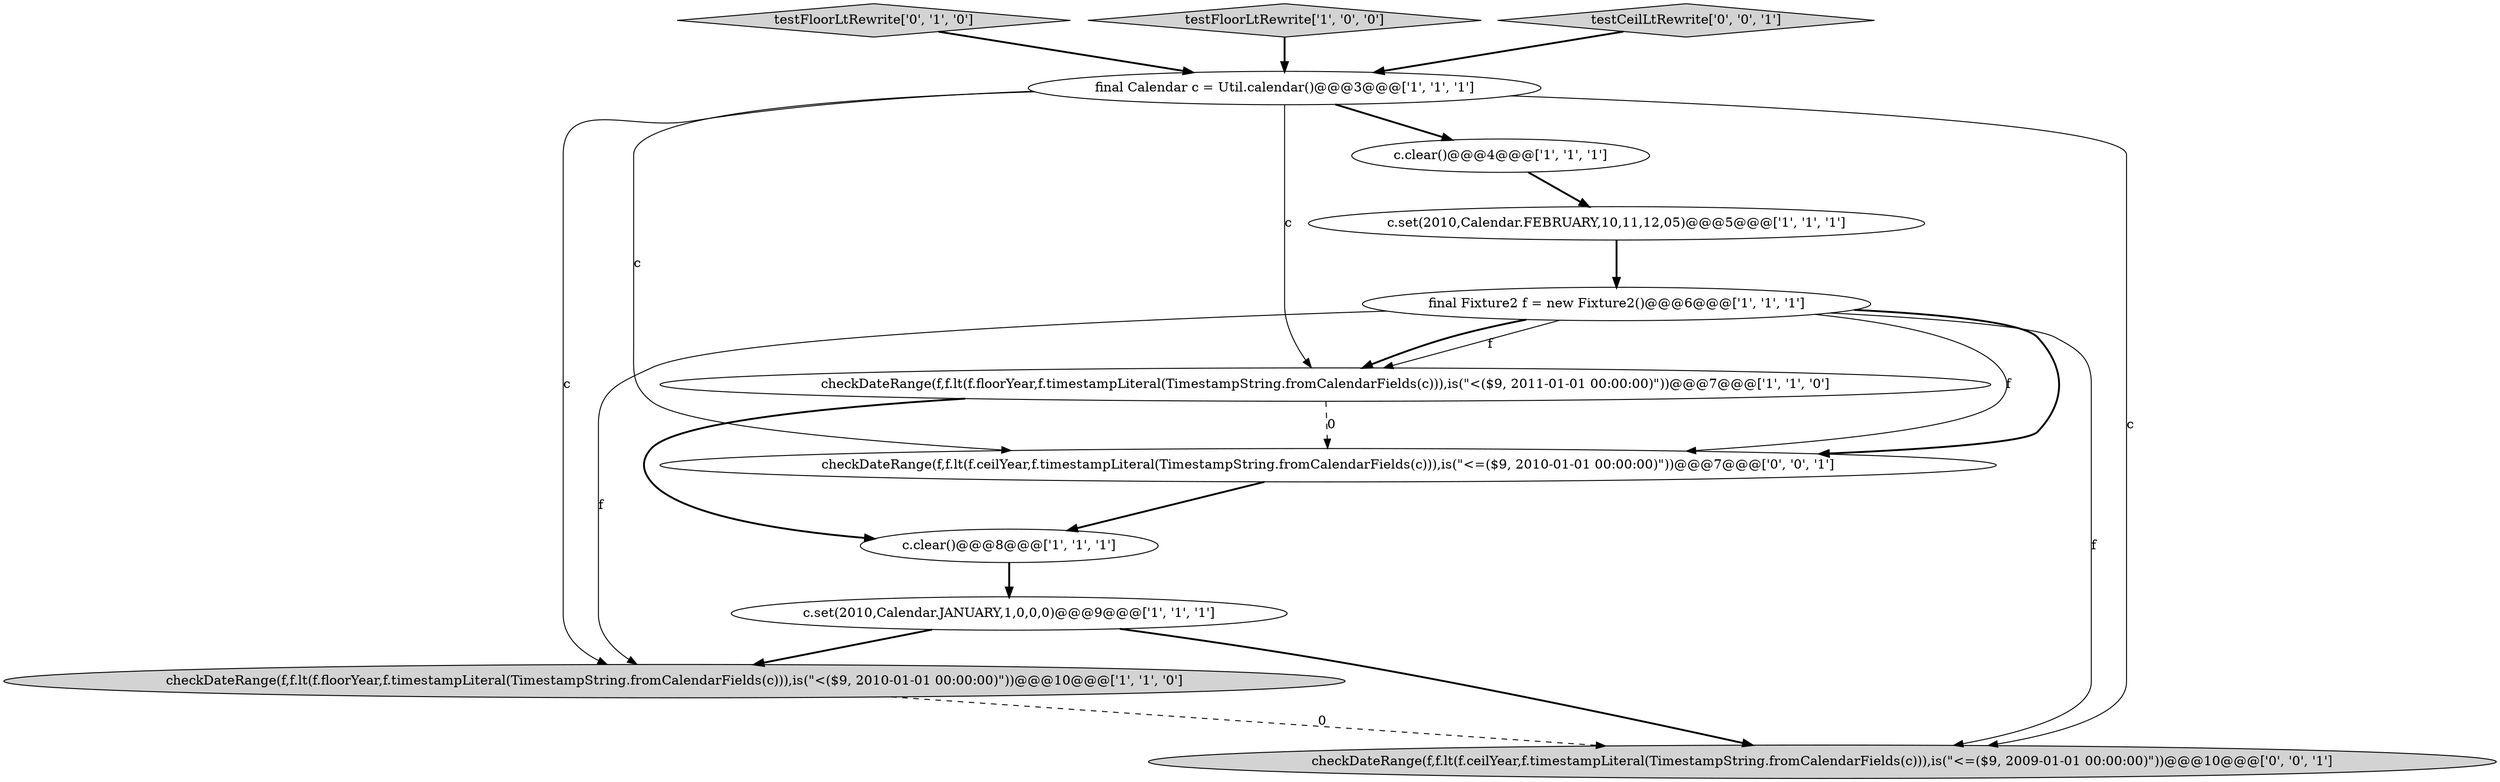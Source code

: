 digraph {
3 [style = filled, label = "c.clear()@@@4@@@['1', '1', '1']", fillcolor = white, shape = ellipse image = "AAA0AAABBB1BBB"];
6 [style = filled, label = "checkDateRange(f,f.lt(f.floorYear,f.timestampLiteral(TimestampString.fromCalendarFields(c))),is(\"<($9, 2011-01-01 00:00:00)\"))@@@7@@@['1', '1', '0']", fillcolor = white, shape = ellipse image = "AAA0AAABBB1BBB"];
9 [style = filled, label = "testFloorLtRewrite['0', '1', '0']", fillcolor = lightgray, shape = diamond image = "AAA0AAABBB2BBB"];
5 [style = filled, label = "checkDateRange(f,f.lt(f.floorYear,f.timestampLiteral(TimestampString.fromCalendarFields(c))),is(\"<($9, 2010-01-01 00:00:00)\"))@@@10@@@['1', '1', '0']", fillcolor = lightgray, shape = ellipse image = "AAA0AAABBB1BBB"];
2 [style = filled, label = "c.set(2010,Calendar.FEBRUARY,10,11,12,05)@@@5@@@['1', '1', '1']", fillcolor = white, shape = ellipse image = "AAA0AAABBB1BBB"];
1 [style = filled, label = "testFloorLtRewrite['1', '0', '0']", fillcolor = lightgray, shape = diamond image = "AAA0AAABBB1BBB"];
4 [style = filled, label = "final Fixture2 f = new Fixture2()@@@6@@@['1', '1', '1']", fillcolor = white, shape = ellipse image = "AAA0AAABBB1BBB"];
10 [style = filled, label = "checkDateRange(f,f.lt(f.ceilYear,f.timestampLiteral(TimestampString.fromCalendarFields(c))),is(\"<=($9, 2010-01-01 00:00:00)\"))@@@7@@@['0', '0', '1']", fillcolor = white, shape = ellipse image = "AAA0AAABBB3BBB"];
12 [style = filled, label = "testCeilLtRewrite['0', '0', '1']", fillcolor = lightgray, shape = diamond image = "AAA0AAABBB3BBB"];
11 [style = filled, label = "checkDateRange(f,f.lt(f.ceilYear,f.timestampLiteral(TimestampString.fromCalendarFields(c))),is(\"<=($9, 2009-01-01 00:00:00)\"))@@@10@@@['0', '0', '1']", fillcolor = lightgray, shape = ellipse image = "AAA0AAABBB3BBB"];
0 [style = filled, label = "c.set(2010,Calendar.JANUARY,1,0,0,0)@@@9@@@['1', '1', '1']", fillcolor = white, shape = ellipse image = "AAA0AAABBB1BBB"];
7 [style = filled, label = "c.clear()@@@8@@@['1', '1', '1']", fillcolor = white, shape = ellipse image = "AAA0AAABBB1BBB"];
8 [style = filled, label = "final Calendar c = Util.calendar()@@@3@@@['1', '1', '1']", fillcolor = white, shape = ellipse image = "AAA0AAABBB1BBB"];
4->10 [style = bold, label=""];
1->8 [style = bold, label=""];
4->6 [style = solid, label="f"];
4->6 [style = bold, label=""];
4->10 [style = solid, label="f"];
8->3 [style = bold, label=""];
4->5 [style = solid, label="f"];
0->11 [style = bold, label=""];
7->0 [style = bold, label=""];
8->5 [style = solid, label="c"];
9->8 [style = bold, label=""];
8->6 [style = solid, label="c"];
2->4 [style = bold, label=""];
10->7 [style = bold, label=""];
4->11 [style = solid, label="f"];
8->10 [style = solid, label="c"];
6->10 [style = dashed, label="0"];
8->11 [style = solid, label="c"];
3->2 [style = bold, label=""];
5->11 [style = dashed, label="0"];
12->8 [style = bold, label=""];
6->7 [style = bold, label=""];
0->5 [style = bold, label=""];
}
